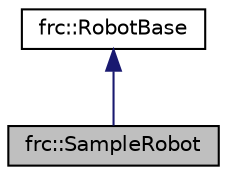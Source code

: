 digraph "frc::SampleRobot"
{
  edge [fontname="Helvetica",fontsize="10",labelfontname="Helvetica",labelfontsize="10"];
  node [fontname="Helvetica",fontsize="10",shape=record];
  Node1 [label="frc::SampleRobot",height=0.2,width=0.4,color="black", fillcolor="grey75", style="filled", fontcolor="black"];
  Node2 -> Node1 [dir="back",color="midnightblue",fontsize="10",style="solid",fontname="Helvetica"];
  Node2 [label="frc::RobotBase",height=0.2,width=0.4,color="black", fillcolor="white", style="filled",URL="$classfrc_1_1RobotBase.html",tooltip="Implement a Robot Program framework. "];
}
